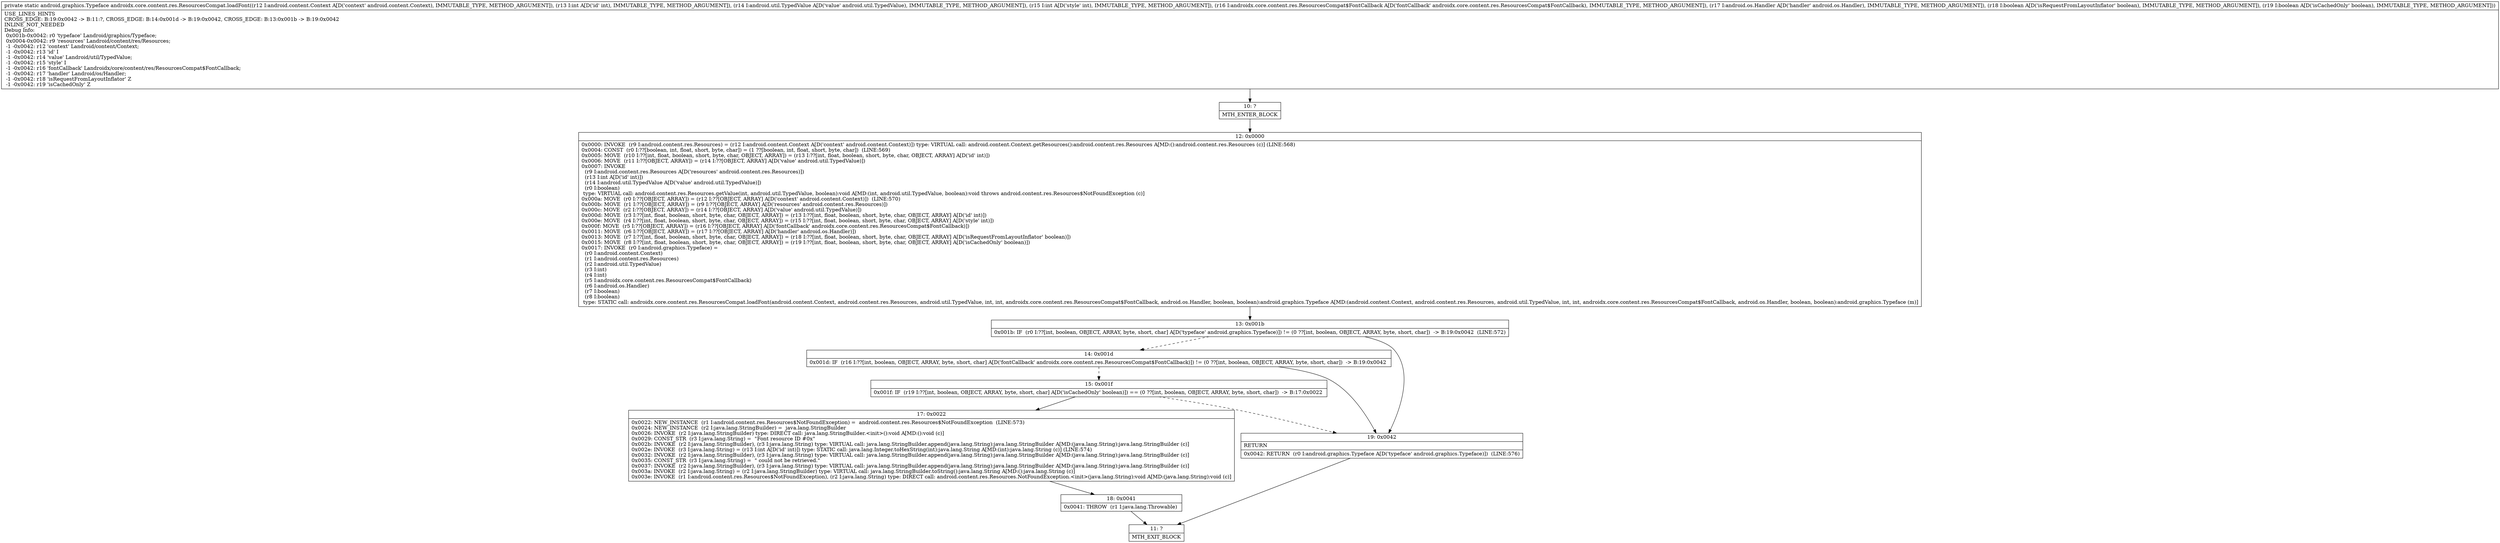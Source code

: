 digraph "CFG forandroidx.core.content.res.ResourcesCompat.loadFont(Landroid\/content\/Context;ILandroid\/util\/TypedValue;ILandroidx\/core\/content\/res\/ResourcesCompat$FontCallback;Landroid\/os\/Handler;ZZ)Landroid\/graphics\/Typeface;" {
Node_10 [shape=record,label="{10\:\ ?|MTH_ENTER_BLOCK\l}"];
Node_12 [shape=record,label="{12\:\ 0x0000|0x0000: INVOKE  (r9 I:android.content.res.Resources) = (r12 I:android.content.Context A[D('context' android.content.Context)]) type: VIRTUAL call: android.content.Context.getResources():android.content.res.Resources A[MD:():android.content.res.Resources (c)] (LINE:568)\l0x0004: CONST  (r0 I:??[boolean, int, float, short, byte, char]) = (1 ??[boolean, int, float, short, byte, char])  (LINE:569)\l0x0005: MOVE  (r10 I:??[int, float, boolean, short, byte, char, OBJECT, ARRAY]) = (r13 I:??[int, float, boolean, short, byte, char, OBJECT, ARRAY] A[D('id' int)]) \l0x0006: MOVE  (r11 I:??[OBJECT, ARRAY]) = (r14 I:??[OBJECT, ARRAY] A[D('value' android.util.TypedValue)]) \l0x0007: INVOKE  \l  (r9 I:android.content.res.Resources A[D('resources' android.content.res.Resources)])\l  (r13 I:int A[D('id' int)])\l  (r14 I:android.util.TypedValue A[D('value' android.util.TypedValue)])\l  (r0 I:boolean)\l type: VIRTUAL call: android.content.res.Resources.getValue(int, android.util.TypedValue, boolean):void A[MD:(int, android.util.TypedValue, boolean):void throws android.content.res.Resources$NotFoundException (c)]\l0x000a: MOVE  (r0 I:??[OBJECT, ARRAY]) = (r12 I:??[OBJECT, ARRAY] A[D('context' android.content.Context)])  (LINE:570)\l0x000b: MOVE  (r1 I:??[OBJECT, ARRAY]) = (r9 I:??[OBJECT, ARRAY] A[D('resources' android.content.res.Resources)]) \l0x000c: MOVE  (r2 I:??[OBJECT, ARRAY]) = (r14 I:??[OBJECT, ARRAY] A[D('value' android.util.TypedValue)]) \l0x000d: MOVE  (r3 I:??[int, float, boolean, short, byte, char, OBJECT, ARRAY]) = (r13 I:??[int, float, boolean, short, byte, char, OBJECT, ARRAY] A[D('id' int)]) \l0x000e: MOVE  (r4 I:??[int, float, boolean, short, byte, char, OBJECT, ARRAY]) = (r15 I:??[int, float, boolean, short, byte, char, OBJECT, ARRAY] A[D('style' int)]) \l0x000f: MOVE  (r5 I:??[OBJECT, ARRAY]) = (r16 I:??[OBJECT, ARRAY] A[D('fontCallback' androidx.core.content.res.ResourcesCompat$FontCallback)]) \l0x0011: MOVE  (r6 I:??[OBJECT, ARRAY]) = (r17 I:??[OBJECT, ARRAY] A[D('handler' android.os.Handler)]) \l0x0013: MOVE  (r7 I:??[int, float, boolean, short, byte, char, OBJECT, ARRAY]) = (r18 I:??[int, float, boolean, short, byte, char, OBJECT, ARRAY] A[D('isRequestFromLayoutInflator' boolean)]) \l0x0015: MOVE  (r8 I:??[int, float, boolean, short, byte, char, OBJECT, ARRAY]) = (r19 I:??[int, float, boolean, short, byte, char, OBJECT, ARRAY] A[D('isCachedOnly' boolean)]) \l0x0017: INVOKE  (r0 I:android.graphics.Typeface) = \l  (r0 I:android.content.Context)\l  (r1 I:android.content.res.Resources)\l  (r2 I:android.util.TypedValue)\l  (r3 I:int)\l  (r4 I:int)\l  (r5 I:androidx.core.content.res.ResourcesCompat$FontCallback)\l  (r6 I:android.os.Handler)\l  (r7 I:boolean)\l  (r8 I:boolean)\l type: STATIC call: androidx.core.content.res.ResourcesCompat.loadFont(android.content.Context, android.content.res.Resources, android.util.TypedValue, int, int, androidx.core.content.res.ResourcesCompat$FontCallback, android.os.Handler, boolean, boolean):android.graphics.Typeface A[MD:(android.content.Context, android.content.res.Resources, android.util.TypedValue, int, int, androidx.core.content.res.ResourcesCompat$FontCallback, android.os.Handler, boolean, boolean):android.graphics.Typeface (m)]\l}"];
Node_13 [shape=record,label="{13\:\ 0x001b|0x001b: IF  (r0 I:??[int, boolean, OBJECT, ARRAY, byte, short, char] A[D('typeface' android.graphics.Typeface)]) != (0 ??[int, boolean, OBJECT, ARRAY, byte, short, char])  \-\> B:19:0x0042  (LINE:572)\l}"];
Node_14 [shape=record,label="{14\:\ 0x001d|0x001d: IF  (r16 I:??[int, boolean, OBJECT, ARRAY, byte, short, char] A[D('fontCallback' androidx.core.content.res.ResourcesCompat$FontCallback)]) != (0 ??[int, boolean, OBJECT, ARRAY, byte, short, char])  \-\> B:19:0x0042 \l}"];
Node_15 [shape=record,label="{15\:\ 0x001f|0x001f: IF  (r19 I:??[int, boolean, OBJECT, ARRAY, byte, short, char] A[D('isCachedOnly' boolean)]) == (0 ??[int, boolean, OBJECT, ARRAY, byte, short, char])  \-\> B:17:0x0022 \l}"];
Node_17 [shape=record,label="{17\:\ 0x0022|0x0022: NEW_INSTANCE  (r1 I:android.content.res.Resources$NotFoundException) =  android.content.res.Resources$NotFoundException  (LINE:573)\l0x0024: NEW_INSTANCE  (r2 I:java.lang.StringBuilder) =  java.lang.StringBuilder \l0x0026: INVOKE  (r2 I:java.lang.StringBuilder) type: DIRECT call: java.lang.StringBuilder.\<init\>():void A[MD:():void (c)]\l0x0029: CONST_STR  (r3 I:java.lang.String) =  \"Font resource ID #0x\" \l0x002b: INVOKE  (r2 I:java.lang.StringBuilder), (r3 I:java.lang.String) type: VIRTUAL call: java.lang.StringBuilder.append(java.lang.String):java.lang.StringBuilder A[MD:(java.lang.String):java.lang.StringBuilder (c)]\l0x002e: INVOKE  (r3 I:java.lang.String) = (r13 I:int A[D('id' int)]) type: STATIC call: java.lang.Integer.toHexString(int):java.lang.String A[MD:(int):java.lang.String (c)] (LINE:574)\l0x0032: INVOKE  (r2 I:java.lang.StringBuilder), (r3 I:java.lang.String) type: VIRTUAL call: java.lang.StringBuilder.append(java.lang.String):java.lang.StringBuilder A[MD:(java.lang.String):java.lang.StringBuilder (c)]\l0x0035: CONST_STR  (r3 I:java.lang.String) =  \" could not be retrieved.\" \l0x0037: INVOKE  (r2 I:java.lang.StringBuilder), (r3 I:java.lang.String) type: VIRTUAL call: java.lang.StringBuilder.append(java.lang.String):java.lang.StringBuilder A[MD:(java.lang.String):java.lang.StringBuilder (c)]\l0x003a: INVOKE  (r2 I:java.lang.String) = (r2 I:java.lang.StringBuilder) type: VIRTUAL call: java.lang.StringBuilder.toString():java.lang.String A[MD:():java.lang.String (c)]\l0x003e: INVOKE  (r1 I:android.content.res.Resources$NotFoundException), (r2 I:java.lang.String) type: DIRECT call: android.content.res.Resources.NotFoundException.\<init\>(java.lang.String):void A[MD:(java.lang.String):void (c)]\l}"];
Node_18 [shape=record,label="{18\:\ 0x0041|0x0041: THROW  (r1 I:java.lang.Throwable) \l}"];
Node_11 [shape=record,label="{11\:\ ?|MTH_EXIT_BLOCK\l}"];
Node_19 [shape=record,label="{19\:\ 0x0042|RETURN\l|0x0042: RETURN  (r0 I:android.graphics.Typeface A[D('typeface' android.graphics.Typeface)])  (LINE:576)\l}"];
MethodNode[shape=record,label="{private static android.graphics.Typeface androidx.core.content.res.ResourcesCompat.loadFont((r12 I:android.content.Context A[D('context' android.content.Context), IMMUTABLE_TYPE, METHOD_ARGUMENT]), (r13 I:int A[D('id' int), IMMUTABLE_TYPE, METHOD_ARGUMENT]), (r14 I:android.util.TypedValue A[D('value' android.util.TypedValue), IMMUTABLE_TYPE, METHOD_ARGUMENT]), (r15 I:int A[D('style' int), IMMUTABLE_TYPE, METHOD_ARGUMENT]), (r16 I:androidx.core.content.res.ResourcesCompat$FontCallback A[D('fontCallback' androidx.core.content.res.ResourcesCompat$FontCallback), IMMUTABLE_TYPE, METHOD_ARGUMENT]), (r17 I:android.os.Handler A[D('handler' android.os.Handler), IMMUTABLE_TYPE, METHOD_ARGUMENT]), (r18 I:boolean A[D('isRequestFromLayoutInflator' boolean), IMMUTABLE_TYPE, METHOD_ARGUMENT]), (r19 I:boolean A[D('isCachedOnly' boolean), IMMUTABLE_TYPE, METHOD_ARGUMENT]))  | USE_LINES_HINTS\lCROSS_EDGE: B:19:0x0042 \-\> B:11:?, CROSS_EDGE: B:14:0x001d \-\> B:19:0x0042, CROSS_EDGE: B:13:0x001b \-\> B:19:0x0042\lINLINE_NOT_NEEDED\lDebug Info:\l  0x001b\-0x0042: r0 'typeface' Landroid\/graphics\/Typeface;\l  0x0004\-0x0042: r9 'resources' Landroid\/content\/res\/Resources;\l  \-1 \-0x0042: r12 'context' Landroid\/content\/Context;\l  \-1 \-0x0042: r13 'id' I\l  \-1 \-0x0042: r14 'value' Landroid\/util\/TypedValue;\l  \-1 \-0x0042: r15 'style' I\l  \-1 \-0x0042: r16 'fontCallback' Landroidx\/core\/content\/res\/ResourcesCompat$FontCallback;\l  \-1 \-0x0042: r17 'handler' Landroid\/os\/Handler;\l  \-1 \-0x0042: r18 'isRequestFromLayoutInflator' Z\l  \-1 \-0x0042: r19 'isCachedOnly' Z\l}"];
MethodNode -> Node_10;Node_10 -> Node_12;
Node_12 -> Node_13;
Node_13 -> Node_14[style=dashed];
Node_13 -> Node_19;
Node_14 -> Node_15[style=dashed];
Node_14 -> Node_19;
Node_15 -> Node_17;
Node_15 -> Node_19[style=dashed];
Node_17 -> Node_18;
Node_18 -> Node_11;
Node_19 -> Node_11;
}

